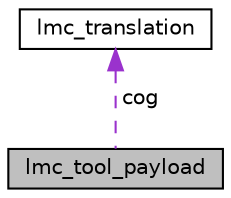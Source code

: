 digraph "lmc_tool_payload"
{
  edge [fontname="Helvetica",fontsize="10",labelfontname="Helvetica",labelfontsize="10"];
  node [fontname="Helvetica",fontsize="10",shape=record];
  Node1 [label="lmc_tool_payload",height=0.2,width=0.4,color="black", fillcolor="grey75", style="filled", fontcolor="black"];
  Node2 -> Node1 [dir="back",color="darkorchid3",fontsize="10",style="dashed",label=" cog" ,fontname="Helvetica"];
  Node2 [label="lmc_translation",height=0.2,width=0.4,color="black", fillcolor="white", style="filled",URL="$structlmc__translation.html",tooltip="Cartesian translation coordinate. "];
}
